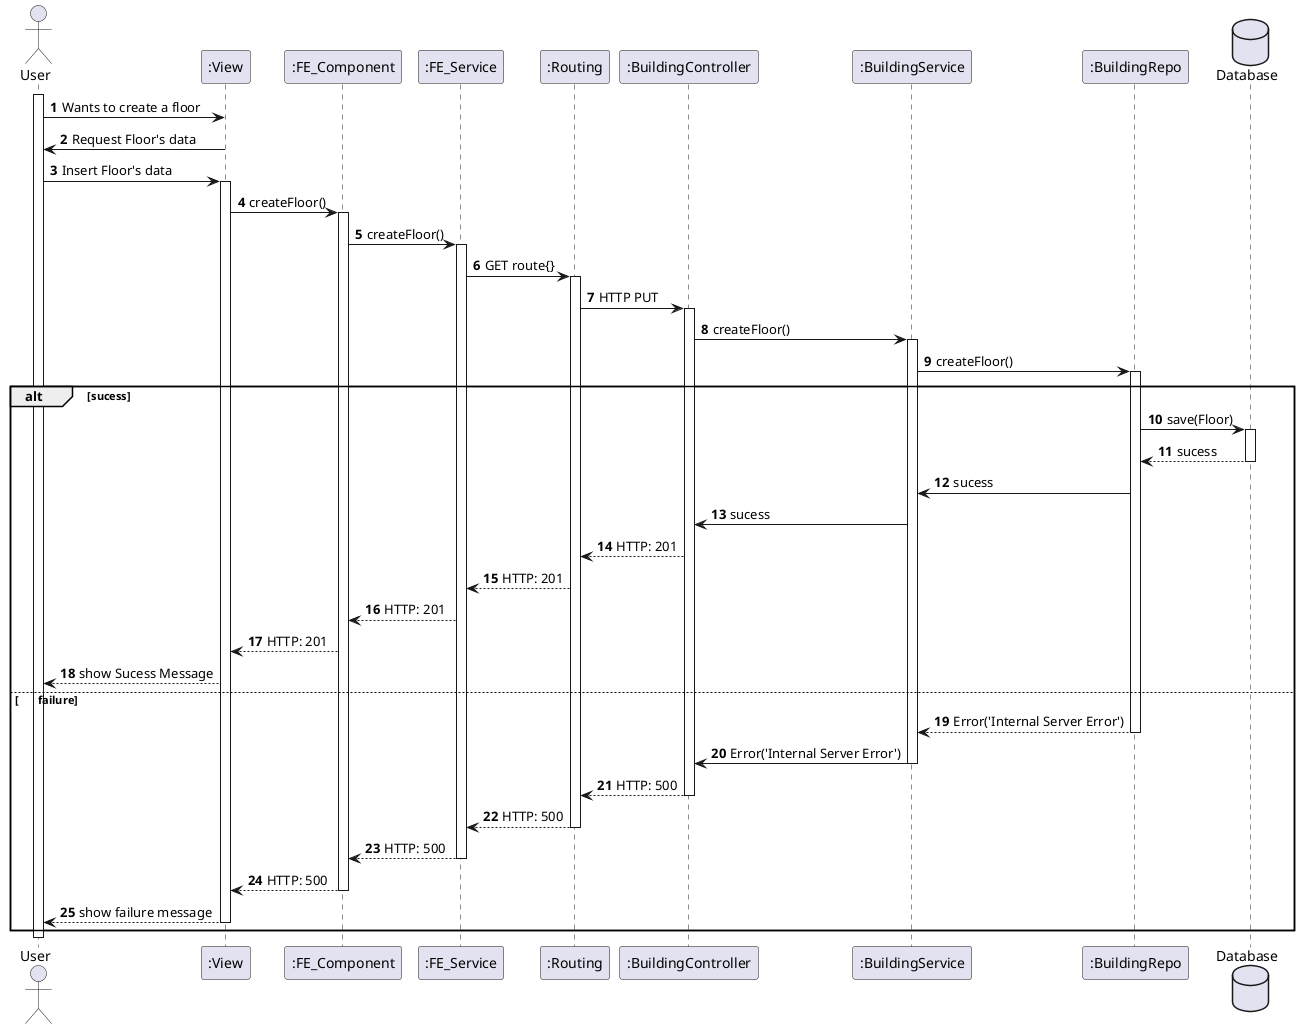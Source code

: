 @startuml
autonumber
'hide footbox
actor "User" as user

participant ":View" as sys
participant ":FE_Component" as comp
participant ":FE_Service" as FEsrvc
participant ":Routing" as route
participant ":BuildingController" as ctrl
participant ":BuildingService" as srvc
participant ":BuildingRepo" as repo


database "Database" as db

activate user
 user -> sys: Wants to create a floor
 sys -> user: Request Floor's data
 user -> sys: Insert Floor's data
activate sys
sys -> comp : createFloor()
activate comp
comp -> FEsrvc : createFloor()
activate FEsrvc
FEsrvc -> route: GET route{}
activate route
route -> ctrl: HTTP PUT
activate ctrl
ctrl -> srvc: createFloor()
activate srvc
srvc -> repo: createFloor()




alt sucess
    activate repo
    repo -> db: save(Floor)
    activate db
    db --> repo: sucess
    deactivate db
    repo -> srvc: sucess
    
    srvc -> ctrl: sucess
    ctrl --> route : HTTP: 201
    route --> FEsrvc: HTTP: 201
    FEsrvc --> comp: HTTP: 201
    comp --> sys: HTTP: 201
    sys --> user: show Sucess Message
else \tfailure
    repo --> srvc: Error('Internal Server Error')
    deactivate repo
    srvc -> ctrl: Error('Internal Server Error')
    deactivate srvc
    ctrl --> route : HTTP: 500
    deactivate ctrl
    route --> FEsrvc: HTTP: 500
    deactivate route
    FEsrvc --> comp: HTTP: 500
    deactivate FEsrvc 
    comp --> sys: HTTP: 500
    deactivate comp
    sys --> user: show failure message
    deactivate sys
end


deactivate repo
deactivate ctrl
deactivate route
deactivate FEsrvc
deactivate comp
deactivate sys
deactivate user
@enduml
